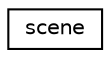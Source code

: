 digraph "Graficzna hierarchia klas"
{
  edge [fontname="Helvetica",fontsize="10",labelfontname="Helvetica",labelfontsize="10"];
  node [fontname="Helvetica",fontsize="10",shape=record];
  rankdir="LR";
  Node0 [label="scene",height=0.2,width=0.4,color="black", fillcolor="white", style="filled",URL="$classscene.html",tooltip="Modeluje pojęcie sceny na której rozgrywa się akcja. "];
}
